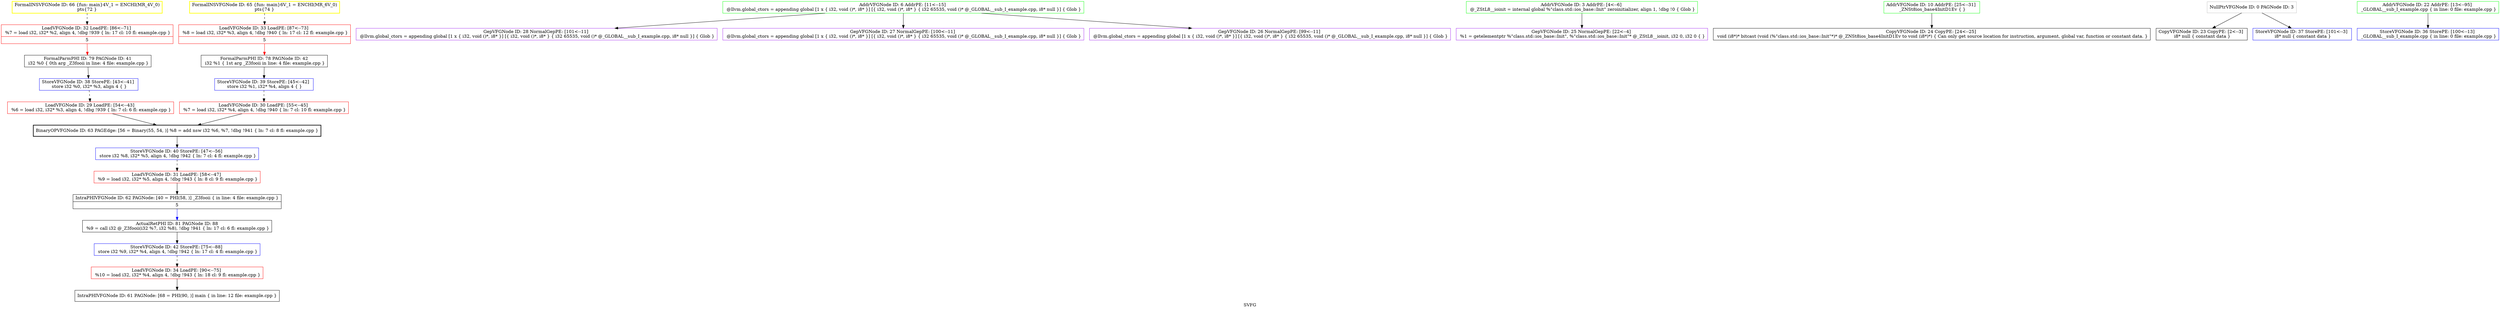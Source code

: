 digraph "SVFG" {
	label="SVFG";

	Node0x5621850409b0 [shape=record,color=black,label="{ActualRetPHI ID: 81 PAGNode ID: 88\n   %9 = call i32 @_Z3fooii(i32 %7, i32 %8), !dbg !941 \{ ln: 17  cl: 6  fl: example.cpp \}}"];
	Node0x5621850409b0 -> Node0x562185038d80[style=solid];
	Node0x5621850404d0 [shape=record,color=black,label="{FormalParmPHI ID: 79 PAGNode ID: 41\n i32 %0 \{ 0th arg _Z3fooii in line: 4 file: example.cpp \}}"];
	Node0x5621850404d0 -> Node0x5621850388c0[style=solid];
	Node0x5621850401e0 [shape=record,color=black,label="{FormalParmPHI ID: 78 PAGNode ID: 42\n i32 %1 \{ 1st arg _Z3fooii in line: 4 file: example.cpp \}}"];
	Node0x5621850401e0 -> Node0x5621850389f0[style=solid];
	Node0x56218503d870 [shape=record,color=yellow,penwidth=2,label="{FormalINSVFGNode ID: 66 \{fun: main\}4V_1 = ENCHI(MR_4V_0)\npts\{72 \}\n}"];
	Node0x56218503d870 -> Node0x562185038110[style=dashed];
	Node0x56218503d6f0 [shape=record,color=yellow,penwidth=2,label="{FormalINSVFGNode ID: 65 \{fun: main\}6V_1 = ENCHI(MR_6V_0)\npts\{74 \}\n}"];
	Node0x56218503d6f0 -> Node0x562185038270[style=dashed];
	Node0x56218503b330 [shape=record,color=black,penwidth=2,label="{BinaryOPVFGNode ID: 63 PAGEdge: [56 = Binary(55, 54, )]      %8 = add nsw i32 %6, %7, !dbg !941 \{ ln: 7  cl: 8  fl: example.cpp \}}"];
	Node0x56218503b330 -> Node0x562185038b20[style=solid];
	Node0x56218503b020 [shape=record,color=black,label="{IntraPHIVFGNode ID: 62 PAGNode: [40 = PHI(58, )]    _Z3fooii \{ in line: 4 file: example.cpp \}|{<s0>5}}"];
	Node0x56218503b020:s0 -> Node0x5621850409b0[style=solid,color=blue];
	Node0x56218503ad30 [shape=record,color=black,label="{IntraPHIVFGNode ID: 61 PAGNode: [68 = PHI(90, )]    main \{ in line: 12 file: example.cpp \}}"];
	Node0x5621850375f0 [shape=record,color=purple,label="{GepVFGNode ID: 28 NormalGepPE: [101\<--11]  \n @llvm.global_ctors = appending global [1 x \{ i32, void ()*, i8* \}] [\{ i32, void ()*, i8* \} \{ i32 65535, void ()* @_GLOBAL__sub_I_example.cpp, i8* null \}] \{ Glob  \}}"];
	Node0x562185037490 [shape=record,color=purple,label="{GepVFGNode ID: 27 NormalGepPE: [100\<--11]  \n @llvm.global_ctors = appending global [1 x \{ i32, void ()*, i8* \}] [\{ i32, void ()*, i8* \} \{ i32 65535, void ()* @_GLOBAL__sub_I_example.cpp, i8* null \}] \{ Glob  \}}"];
	Node0x562185037330 [shape=record,color=purple,label="{GepVFGNode ID: 26 NormalGepPE: [99\<--11]  \n @llvm.global_ctors = appending global [1 x \{ i32, void ()*, i8* \}] [\{ i32, void ()*, i8* \} \{ i32 65535, void ()* @_GLOBAL__sub_I_example.cpp, i8* null \}] \{ Glob  \}}"];
	Node0x562185037170 [shape=record,color=purple,label="{GepVFGNode ID: 25 NormalGepPE: [22\<--4]  \n   %1 = getelementptr %\"class.std::ios_base::Init\", %\"class.std::ios_base::Init\"* @_ZStL8__ioinit, i32 0, i32 0 \{  \}}"];
	Node0x562185037010 [shape=record,color=black,label="{CopyVFGNode ID: 24 CopyPE: [24\<--25]  \n void (i8*)* bitcast (void (%\"class.std::ios_base::Init\"*)* @_ZNSt8ios_base4InitD1Ev to void (i8*)*) \{ Can only get source location for instruction, argument, global var, function or constant data. \}}"];
	Node0x562185036eb0 [shape=record,color=black,label="{CopyVFGNode ID: 23 CopyPE: [2\<--3]  \n i8* null \{ constant data \}}"];
	Node0x562185036d50 [shape=record,color=green,label="{AddrVFGNode ID: 22 AddrPE: [13\<--95]  \n _GLOBAL__sub_I_example.cpp \{ in line: 0 file: example.cpp \}}"];
	Node0x562185036d50 -> Node0x562185038660[style=solid];
	Node0x562184ff5b00 [shape=record,color=grey,label="{NullPtrVFGNode ID: 0 PAGNode ID: 3\n}"];
	Node0x562184ff5b00 -> Node0x562185036eb0[style=solid];
	Node0x562184ff5b00 -> Node0x562185038790[style=solid];
	Node0x5621850351e0 [shape=record,color=green,label="{AddrVFGNode ID: 3 AddrPE: [4\<--6]  \n @_ZStL8__ioinit = internal global %\"class.std::ios_base::Init\" zeroinitializer, align 1, !dbg !0 \{ Glob  \}}"];
	Node0x5621850351e0 -> Node0x562185037170[style=solid];
	Node0x562185035430 [shape=record,color=green,label="{AddrVFGNode ID: 6 AddrPE: [11\<--15]  \n @llvm.global_ctors = appending global [1 x \{ i32, void ()*, i8* \}] [\{ i32, void ()*, i8* \} \{ i32 65535, void ()* @_GLOBAL__sub_I_example.cpp, i8* null \}] \{ Glob  \}}"];
	Node0x562185035430 -> Node0x562185037330[style=solid];
	Node0x562185035430 -> Node0x562185037490[style=solid];
	Node0x562185035430 -> Node0x5621850375f0[style=solid];
	Node0x5621850359b0 [shape=record,color=green,label="{AddrVFGNode ID: 10 AddrPE: [25\<--31]  \n _ZNSt8ios_base4InitD1Ev \{  \}}"];
	Node0x5621850359b0 -> Node0x562185037010[style=solid];
	Node0x562185037750 [shape=record,color=red,label="{LoadVFGNode ID: 29 LoadPE: [54\<--43]  \n   %6 = load i32, i32* %3, align 4, !dbg !939 \{ ln: 7  cl: 6  fl: example.cpp \}}"];
	Node0x562185037750 -> Node0x56218503b330[style=solid];
	Node0x562185037c70 [shape=record,color=red,label="{LoadVFGNode ID: 30 LoadPE: [55\<--45]  \n   %7 = load i32, i32* %4, align 4, !dbg !940 \{ ln: 7  cl: 10  fl: example.cpp \}}"];
	Node0x562185037c70 -> Node0x56218503b330[style=solid];
	Node0x562185037fb0 [shape=record,color=red,label="{LoadVFGNode ID: 31 LoadPE: [58\<--47]  \n   %9 = load i32, i32* %5, align 4, !dbg !943 \{ ln: 8  cl: 9  fl: example.cpp \}}"];
	Node0x562185037fb0 -> Node0x56218503b020[style=solid];
	Node0x562185038110 [shape=record,color=red,label="{LoadVFGNode ID: 32 LoadPE: [86\<--71]  \n   %7 = load i32, i32* %2, align 4, !dbg !939 \{ ln: 17  cl: 10  fl: example.cpp \}|{<s0>5}}"];
	Node0x562185038110:s0 -> Node0x5621850404d0[style=solid,color=red];
	Node0x562185038270 [shape=record,color=red,label="{LoadVFGNode ID: 33 LoadPE: [87\<--73]  \n   %8 = load i32, i32* %3, align 4, !dbg !940 \{ ln: 17  cl: 12  fl: example.cpp \}|{<s0>5}}"];
	Node0x562185038270:s0 -> Node0x5621850401e0[style=solid,color=red];
	Node0x5621850383d0 [shape=record,color=red,label="{LoadVFGNode ID: 34 LoadPE: [90\<--75]  \n   %10 = load i32, i32* %4, align 4, !dbg !943 \{ ln: 18  cl: 9  fl: example.cpp \}}"];
	Node0x5621850383d0 -> Node0x56218503ad30[style=solid];
	Node0x562185038660 [shape=record,color=blue,label="{StoreVFGNode ID: 36 StorePE: [100\<--13]  \n _GLOBAL__sub_I_example.cpp \{ in line: 0 file: example.cpp \}}"];
	Node0x562185038790 [shape=record,color=blue,label="{StoreVFGNode ID: 37 StorePE: [101\<--3]  \n i8* null \{ constant data \}}"];
	Node0x5621850388c0 [shape=record,color=blue,label="{StoreVFGNode ID: 38 StorePE: [43\<--41]  \n   store i32 %0, i32* %3, align 4 \{  \}}"];
	Node0x5621850388c0 -> Node0x562185037750[style=dashed];
	Node0x5621850389f0 [shape=record,color=blue,label="{StoreVFGNode ID: 39 StorePE: [45\<--42]  \n   store i32 %1, i32* %4, align 4 \{  \}}"];
	Node0x5621850389f0 -> Node0x562185037c70[style=dashed];
	Node0x562185038b20 [shape=record,color=blue,label="{StoreVFGNode ID: 40 StorePE: [47\<--56]  \n   store i32 %8, i32* %5, align 4, !dbg !942 \{ ln: 7  cl: 4  fl: example.cpp \}}"];
	Node0x562185038b20 -> Node0x562185037fb0[style=dashed];
	Node0x562185038d80 [shape=record,color=blue,label="{StoreVFGNode ID: 42 StorePE: [75\<--88]  \n   store i32 %9, i32* %4, align 4, !dbg !942 \{ ln: 17  cl: 4  fl: example.cpp \}}"];
	Node0x562185038d80 -> Node0x5621850383d0[style=dashed];
}
